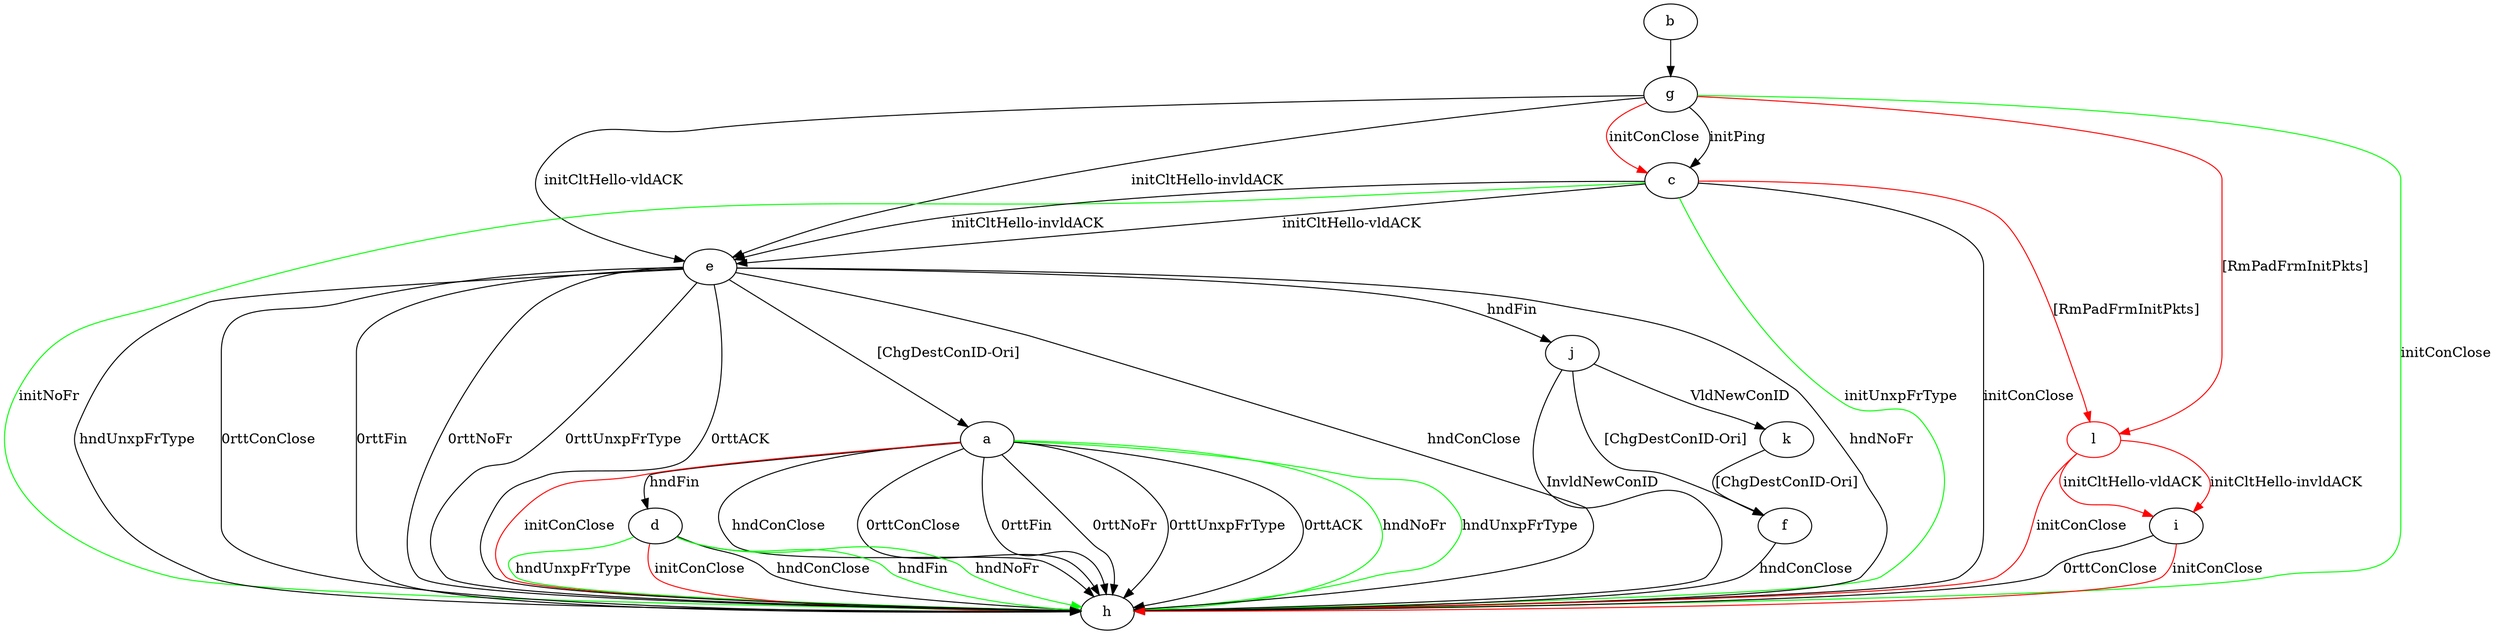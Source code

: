 digraph "" {
	a -> d	[key=0,
		label="hndFin "];
	a -> h	[key=0,
		label="hndConClose "];
	a -> h	[key=1,
		label="0rttConClose "];
	a -> h	[key=2,
		label="0rttFin "];
	a -> h	[key=3,
		label="0rttNoFr "];
	a -> h	[key=4,
		label="0rttUnxpFrType "];
	a -> h	[key=5,
		label="0rttACK "];
	a -> h	[key=6,
		color=green,
		label="hndNoFr "];
	a -> h	[key=7,
		color=green,
		label="hndUnxpFrType "];
	a -> h	[key=8,
		color=red,
		label="initConClose "];
	b -> g	[key=0];
	c -> e	[key=0,
		label="initCltHello-vldACK "];
	c -> e	[key=1,
		label="initCltHello-invldACK "];
	c -> h	[key=0,
		label="initConClose "];
	c -> h	[key=1,
		color=green,
		label="initNoFr "];
	c -> h	[key=2,
		color=green,
		label="initUnxpFrType "];
	l	[color=red];
	c -> l	[key=0,
		color=red,
		label="[RmPadFrmInitPkts] "];
	d -> h	[key=0,
		label="hndConClose "];
	d -> h	[key=1,
		color=green,
		label="hndFin "];
	d -> h	[key=2,
		color=green,
		label="hndNoFr "];
	d -> h	[key=3,
		color=green,
		label="hndUnxpFrType "];
	d -> h	[key=4,
		color=red,
		label="initConClose "];
	e -> a	[key=0,
		label="[ChgDestConID-Ori] "];
	e -> h	[key=0,
		label="hndConClose "];
	e -> h	[key=1,
		label="hndNoFr "];
	e -> h	[key=2,
		label="hndUnxpFrType "];
	e -> h	[key=3,
		label="0rttConClose "];
	e -> h	[key=4,
		label="0rttFin "];
	e -> h	[key=5,
		label="0rttNoFr "];
	e -> h	[key=6,
		label="0rttUnxpFrType "];
	e -> h	[key=7,
		label="0rttACK "];
	e -> j	[key=0,
		label="hndFin "];
	f -> h	[key=0,
		label="hndConClose "];
	g -> c	[key=0,
		label="initPing "];
	g -> c	[key=1,
		color=red,
		label="initConClose "];
	g -> e	[key=0,
		label="initCltHello-vldACK "];
	g -> e	[key=1,
		label="initCltHello-invldACK "];
	g -> h	[key=0,
		color=green,
		label="initConClose "];
	g -> l	[key=0,
		color=red,
		label="[RmPadFrmInitPkts] "];
	i -> h	[key=0,
		label="0rttConClose "];
	i -> h	[key=1,
		color=red,
		label="initConClose "];
	j -> f	[key=0,
		label="[ChgDestConID-Ori] "];
	j -> h	[key=0,
		label="InvldNewConID "];
	j -> k	[key=0,
		label="VldNewConID "];
	k -> f	[key=0,
		label="[ChgDestConID-Ori] "];
	l -> h	[key=0,
		color=red,
		label="initConClose "];
	l -> i	[key=0,
		color=red,
		label="initCltHello-vldACK "];
	l -> i	[key=1,
		color=red,
		label="initCltHello-invldACK "];
}

